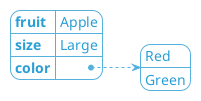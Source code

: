 ' Do not edit
' Theme Gallery
' autogenerated by script
'
@startyaml
!theme cyborg-outline
fruit: Apple
size: Large
color:
 - Red
 - Green
@endyaml

